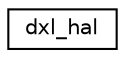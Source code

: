digraph "Graphical Class Hierarchy"
{
  edge [fontname="Helvetica",fontsize="10",labelfontname="Helvetica",labelfontsize="10"];
  node [fontname="Helvetica",fontsize="10",shape=record];
  rankdir="LR";
  Node1 [label="dxl_hal",height=0.2,width=0.4,color="black", fillcolor="white", style="filled",URL="$classdxl__hal.html"];
}
